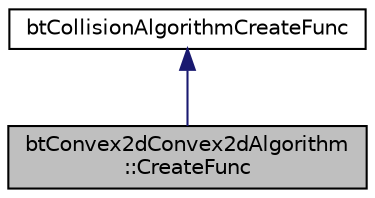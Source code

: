 digraph "btConvex2dConvex2dAlgorithm::CreateFunc"
{
  edge [fontname="Helvetica",fontsize="10",labelfontname="Helvetica",labelfontsize="10"];
  node [fontname="Helvetica",fontsize="10",shape=record];
  Node1 [label="btConvex2dConvex2dAlgorithm\l::CreateFunc",height=0.2,width=0.4,color="black", fillcolor="grey75", style="filled", fontcolor="black"];
  Node2 -> Node1 [dir="back",color="midnightblue",fontsize="10",style="solid",fontname="Helvetica"];
  Node2 [label="btCollisionAlgorithmCreateFunc",height=0.2,width=0.4,color="black", fillcolor="white", style="filled",URL="$structbt_collision_algorithm_create_func.html",tooltip="Used by the btCollisionDispatcher to register and create instances for btCollisionAlgorithm. "];
}
